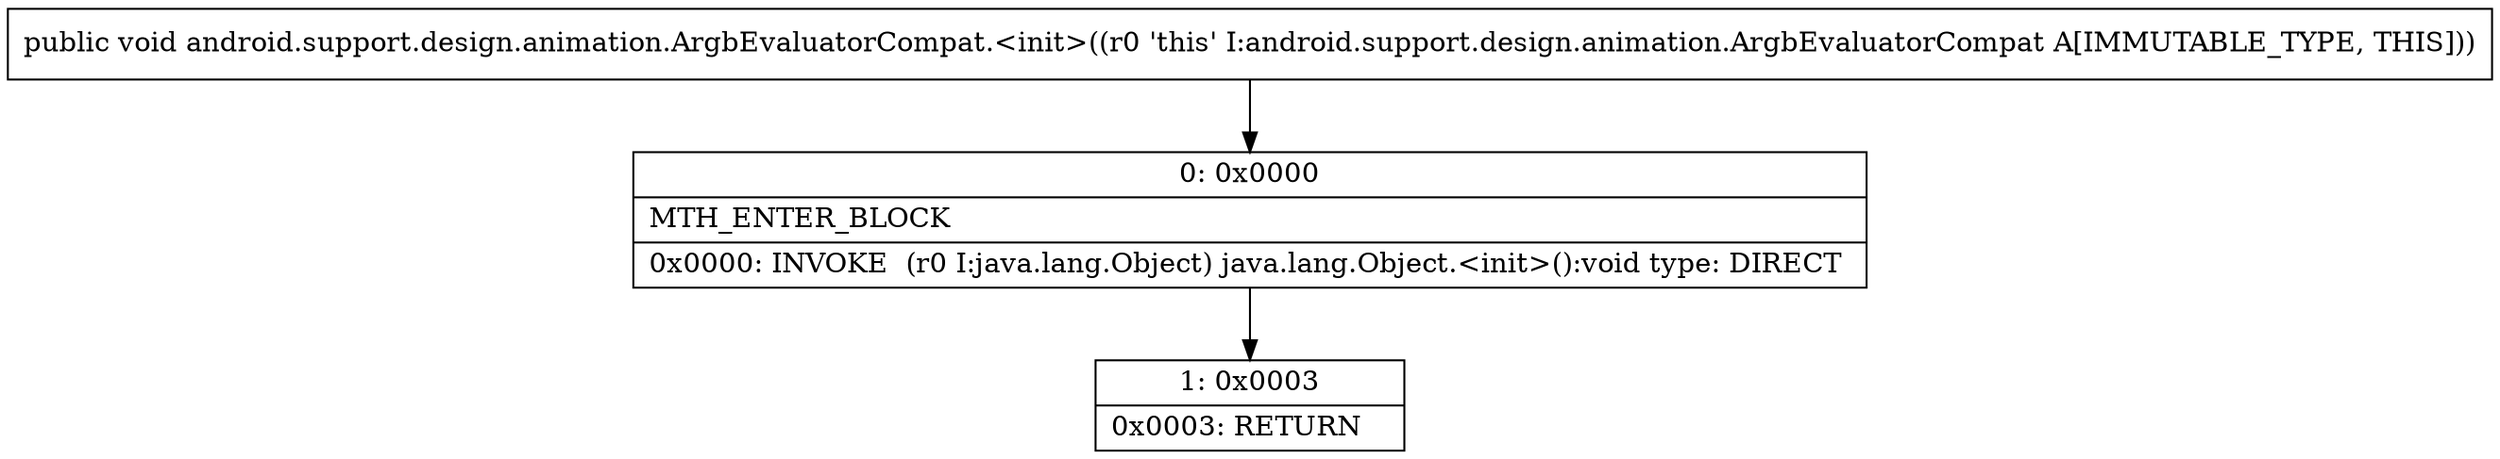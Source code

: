 digraph "CFG forandroid.support.design.animation.ArgbEvaluatorCompat.\<init\>()V" {
Node_0 [shape=record,label="{0\:\ 0x0000|MTH_ENTER_BLOCK\l|0x0000: INVOKE  (r0 I:java.lang.Object) java.lang.Object.\<init\>():void type: DIRECT \l}"];
Node_1 [shape=record,label="{1\:\ 0x0003|0x0003: RETURN   \l}"];
MethodNode[shape=record,label="{public void android.support.design.animation.ArgbEvaluatorCompat.\<init\>((r0 'this' I:android.support.design.animation.ArgbEvaluatorCompat A[IMMUTABLE_TYPE, THIS])) }"];
MethodNode -> Node_0;
Node_0 -> Node_1;
}


